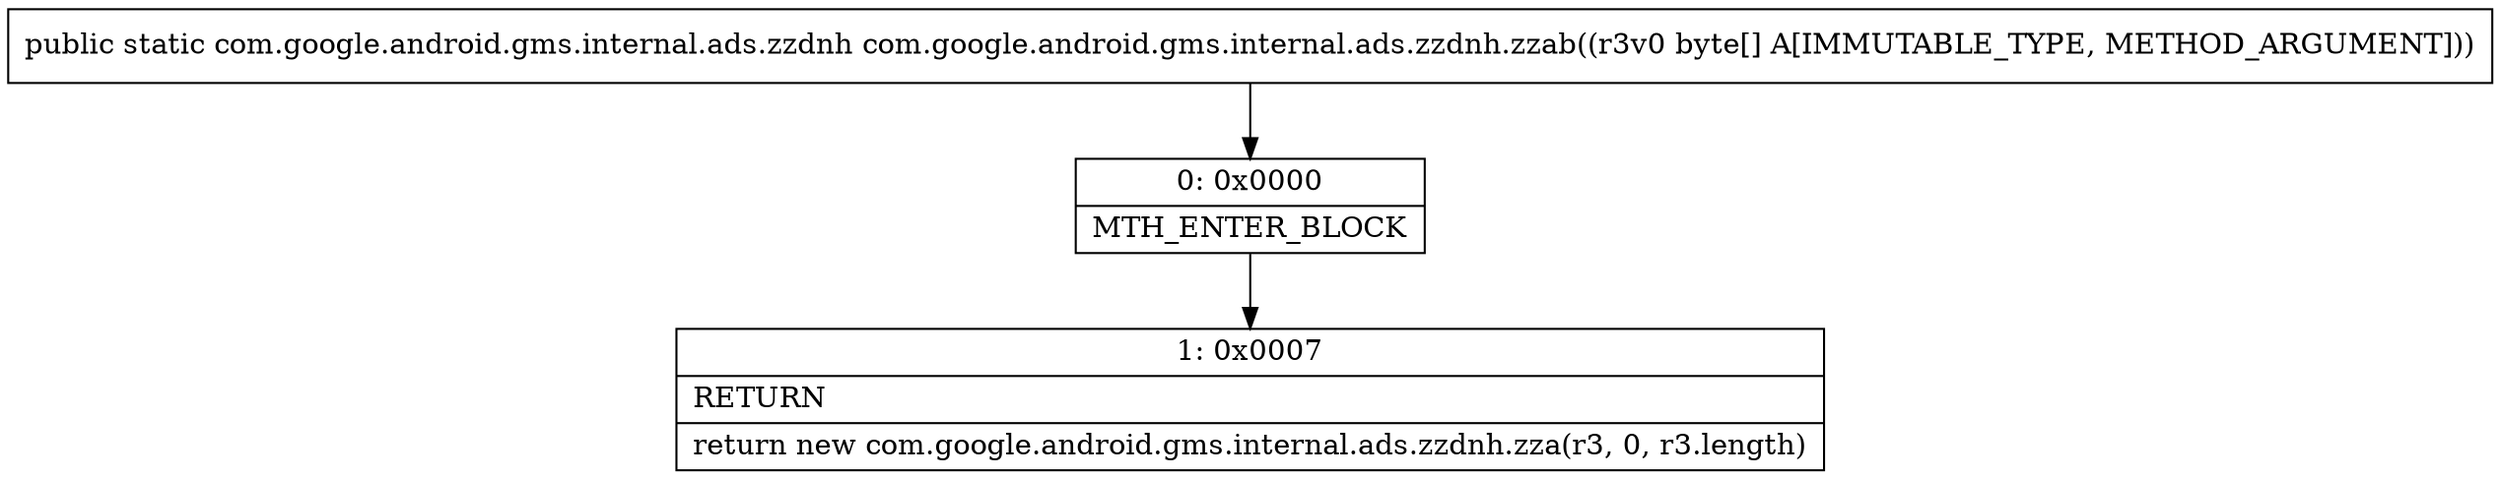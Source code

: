 digraph "CFG forcom.google.android.gms.internal.ads.zzdnh.zzab([B)Lcom\/google\/android\/gms\/internal\/ads\/zzdnh;" {
Node_0 [shape=record,label="{0\:\ 0x0000|MTH_ENTER_BLOCK\l}"];
Node_1 [shape=record,label="{1\:\ 0x0007|RETURN\l|return new com.google.android.gms.internal.ads.zzdnh.zza(r3, 0, r3.length)\l}"];
MethodNode[shape=record,label="{public static com.google.android.gms.internal.ads.zzdnh com.google.android.gms.internal.ads.zzdnh.zzab((r3v0 byte[] A[IMMUTABLE_TYPE, METHOD_ARGUMENT])) }"];
MethodNode -> Node_0;
Node_0 -> Node_1;
}


